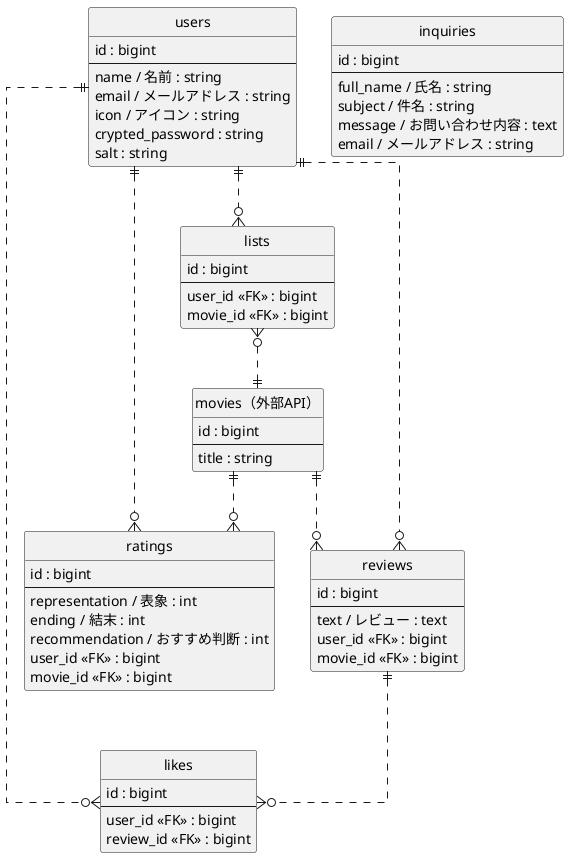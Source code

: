 @startuml

' hide the spot
hide circle

' avoid problems with angled crows feet
skinparam linetype ortho

entity "users" as users {
  id : bigint
  --
  name / 名前 : string
  email / メールアドレス : string
  icon / アイコン : string
  crypted_password : string
  salt : string
}

entity "ratings" as ratings {
  id : bigint
  --
  representation / 表象 : int
  ending / 結末 : int
  recommendation / おすすめ判断 : int
  user_id <<FK>> : bigint
  movie_id <<FK>> : bigint
}

entity "reviews" as reviews {
  id : bigint
  --
  text / レビュー : text
  user_id <<FK>> : bigint
  movie_id <<FK>> : bigint
}

entity "likes" as likes {
  id : bigint
  --
  user_id <<FK>> : bigint
  review_id <<FK>> : bigint
}

entity "lists" as lists {
  id : bigint
  --
  user_id <<FK>> : bigint
  movie_id <<FK>> : bigint
}

entity "inquiries" as inquiries {
  id : bigint
  --
  full_name / 氏名 : string
  subject / 件名 : string
  message / お問い合わせ内容 : text
  email / メールアドレス : string
}

entity "movies（外部API）" as movies {
  id : bigint
  --
  title : string
}

users ||..o{ ratings
users ||..o{ reviews
users ||..o{ likes
users ||..o{ lists
movies ||..o{ ratings
movies ||..o{ reviews
lists }o..|| movies
reviews ||..o{ likes

@enduml